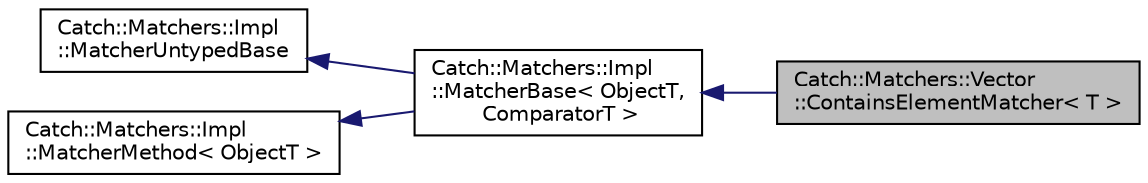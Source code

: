 digraph "Catch::Matchers::Vector::ContainsElementMatcher&lt; T &gt;"
{
 // LATEX_PDF_SIZE
  edge [fontname="Helvetica",fontsize="10",labelfontname="Helvetica",labelfontsize="10"];
  node [fontname="Helvetica",fontsize="10",shape=record];
  rankdir="LR";
  Node1 [label="Catch::Matchers::Vector\l::ContainsElementMatcher\< T \>",height=0.2,width=0.4,color="black", fillcolor="grey75", style="filled", fontcolor="black",tooltip=" "];
  Node2 -> Node1 [dir="back",color="midnightblue",fontsize="10",style="solid"];
  Node2 [label="Catch::Matchers::Impl\l::MatcherBase\< ObjectT,\l ComparatorT \>",height=0.2,width=0.4,color="black", fillcolor="white", style="filled",URL="$d8/d94/structCatch_1_1Matchers_1_1Impl_1_1MatcherBase.html",tooltip=" "];
  Node3 -> Node2 [dir="back",color="midnightblue",fontsize="10",style="solid"];
  Node3 [label="Catch::Matchers::Impl\l::MatcherUntypedBase",height=0.2,width=0.4,color="black", fillcolor="white", style="filled",URL="$d9/d7c/classCatch_1_1Matchers_1_1Impl_1_1MatcherUntypedBase.html",tooltip=" "];
  Node4 -> Node2 [dir="back",color="midnightblue",fontsize="10",style="solid"];
  Node4 [label="Catch::Matchers::Impl\l::MatcherMethod\< ObjectT \>",height=0.2,width=0.4,color="black", fillcolor="white", style="filled",URL="$de/da3/structCatch_1_1Matchers_1_1Impl_1_1MatcherMethod.html",tooltip=" "];
}
